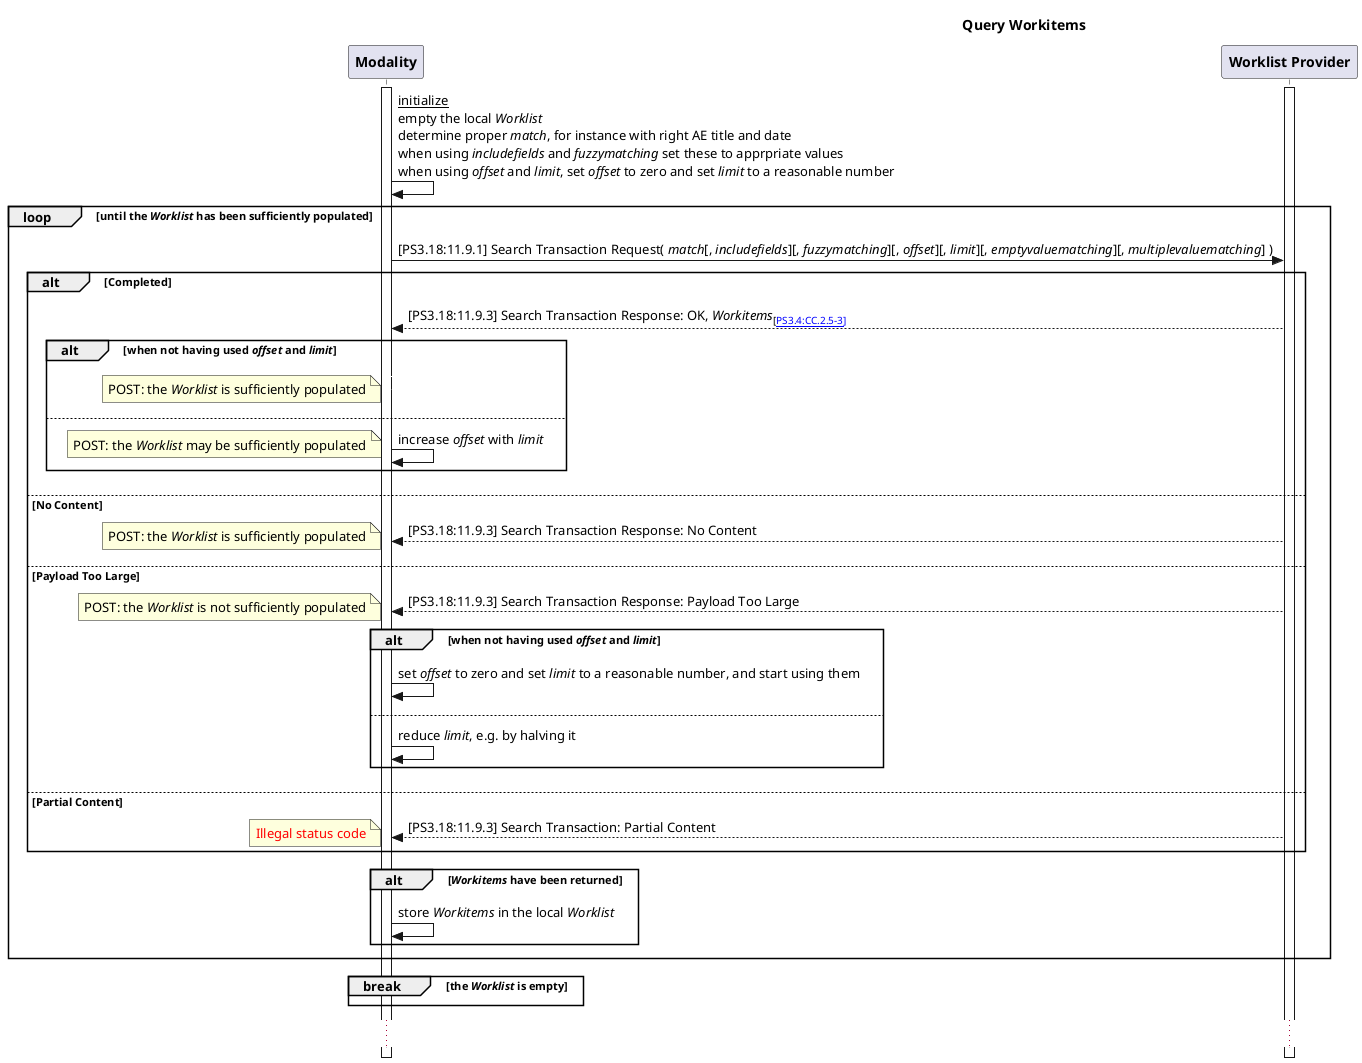 @startuml Query_Worklist
!pragma teoz true
skinparam style strictuml

hide footbox
title Query Workitems

participant "**Modality**" as SCU
participant "**Worklist Provider**" as SCP

activate SCU
activate SCP

SCU -> SCU: __initialize__\nempty the local //Worklist//\ndetermine proper //match//, for instance with right AE title and date\nwhen using //includefields// and //fuzzymatching// set these to apprpriate values\nwhen using //offset// and //limit//, set //offset// to zero and set //limit// to a reasonable number
loop until the //Worklist// has been sufficiently populated
  SCU -> SCP: [PS3.18:11.9.1] Search Transaction Request( //match//[, //includefields//][, //fuzzymatching//][, //offset//][, //limit//][, //emptyvaluematching//][, //multiplevaluematching//] )
  alt Completed
    SCU <-- SCP: [PS3.18:11.9.3] Search Transaction Response: OK, //Workitems//<sub>[<color:#0000ff>__PS3.4:CC.2.5-3__]</sub>
    alt when not having used //offset// and //limit//
      SCU [#ffffff]-> SCU
      note left: POST: the //Worklist// is sufficiently populated
    else
      SCU -> SCU: increase //offset// with //limit//
      note left: POST: the //Worklist// may be sufficiently populated
    end
    note left: POST: the //Worklist// is sufficiently populated
  else No Content
    SCU <-- SCP: [PS3.18:11.9.3] Search Transaction Response: No Content
    note left: POST: the //Worklist// is sufficiently populated
  else Payload Too Large
    SCU <-- SCP: [PS3.18:11.9.3] Search Transaction Response: Payload Too Large
    note left: POST: the //Worklist// is not sufficiently populated
    alt when not having used //offset// and //limit//
      SCU -> SCU: set //offset// to zero and set //limit// to a reasonable number, and start using them
    else
      SCU -> SCU: reduce //limit//, e.g. by halving it
    end
  else Partial Content
    SCU <-- SCP: [PS3.18:11.9.3] Search Transaction: Partial Content
    note left: <color:#ff0000>Illegal status code
  end
  alt //Workitems// have been returned
    SCU -> SCU: store //Workitems// in the local //Worklist//
  end
end
break the //Worklist// is empty
end
...